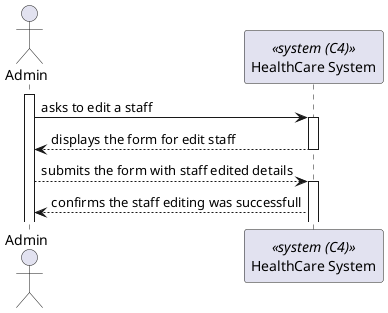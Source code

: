 @startuml

actor Admin as "Admin"
participant SYS as "HealthCare System" <<system (C4)>>

activate Admin 

Admin -> SYS : asks to edit a staff

activate SYS 
SYS --> Admin : displays the form for edit staff
deactivate SYS

Admin --> SYS : submits the form with staff edited details
activate SYS

SYS --> Admin : confirms the staff editing was successfull

@enduml